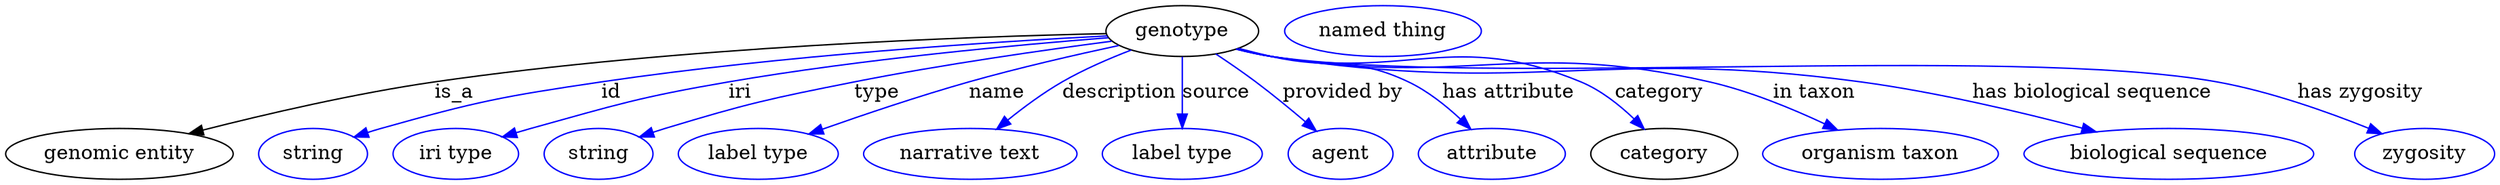 digraph {
	graph [bb="0,0,1762,123"];
	node [label="\N"];
	genotype	 [height=0.5,
		label=genotype,
		pos="832.59,105",
		width=1.4985];
	"genomic entity"	 [height=0.5,
		pos="80.593,18",
		width=2.2387];
	genotype -> "genomic entity"	 [label=is_a,
		lp="318.59,61.5",
		pos="e,131.77,32.046 778.71,104.09 682.86,101.86 476.63,94.291 304.59,69 248.83,60.802 186.38,46.115 141.61,34.6"];
	id	 [color=blue,
		height=0.5,
		label=string,
		pos="217.59,18",
		width=1.0652];
	genotype -> id	 [color=blue,
		label=id,
		lp="430.59,61.5",
		pos="e,246.8,29.763 779.09,102.31 700.74,97.917 550.34,87.748 423.59,69 352.63,58.503 334.49,55.986 265.59,36 262.61,35.135 259.55,34.172 \
256.49,33.153",
		style=solid];
	iri	 [color=blue,
		height=0.5,
		label="iri type",
		pos="318.59,18",
		width=1.2277];
	genotype -> iri	 [color=blue,
		label=iri,
		lp="523.59,61.5",
		pos="e,352.14,29.731 779.89,100.86 716.77,95.481 607.99,84.854 515.59,69 451.31,57.969 435.38,53.666 372.59,36 369.06,35.005 365.41,33.919 \
361.75,32.789",
		style=solid];
	type	 [color=blue,
		height=0.5,
		label=string,
		pos="419.59,18",
		width=1.0652];
	genotype -> type	 [color=blue,
		label=type,
		lp="611.59,61.5",
		pos="e,448.73,29.811 781.36,99.168 709.73,90.157 576.15,70.219 466.59,36 463.86,35.145 461.05,34.214 458.23,33.24",
		style=solid];
	name	 [color=blue,
		height=0.5,
		label="label type",
		pos="532.59,18",
		width=1.5707];
	genotype -> name	 [color=blue,
		label=name,
		lp="702.59,61.5",
		pos="e,569.58,31.641 787.02,95.21 757.14,88.51 717.32,79.049 682.59,69 647.58,58.869 608.62,45.561 579.18,35.079",
		style=solid];
	description	 [color=blue,
		height=0.5,
		label="narrative text",
		pos="682.59,18",
		width=2.0943];
	genotype -> description	 [color=blue,
		label=description,
		lp="787.59,61.5",
		pos="e,701.74,35.579 795.11,91.914 779.62,85.85 761.77,77.989 746.59,69 733.73,61.385 720.64,51.418 709.67,42.317",
		style=solid];
	source	 [color=blue,
		height=0.5,
		label="label type",
		pos="832.59,18",
		width=1.5707];
	genotype -> source	 [color=blue,
		label=source,
		lp="857.09,61.5",
		pos="e,832.59,36.003 832.59,86.974 832.59,75.192 832.59,59.561 832.59,46.158",
		style=solid];
	"provided by"	 [color=blue,
		height=0.5,
		label=agent,
		pos="944.59,18",
		width=1.0291];
	genotype -> "provided by"	 [color=blue,
		label="provided by",
		lp="947.09,61.5",
		pos="e,927.23,33.951 857.55,88.913 866.55,82.888 876.68,75.841 885.59,69 897.15,60.13 909.41,49.709 919.74,40.607",
		style=solid];
	"has attribute"	 [color=blue,
		height=0.5,
		label=attribute,
		pos="1051.6,18",
		width=1.4443];
	genotype -> "has attribute"	 [color=blue,
		label="has attribute",
		lp="1063.6,61.5",
		pos="e,1036.6,35.382 872.46,92.774 879.78,90.713 887.39,88.695 894.59,87 938.12,76.752 953.33,88.475 993.59,69 1006.9,62.579 1019.4,52.264 \
1029.5,42.584",
		style=solid];
	category	 [height=0.5,
		pos="1173.6,18",
		width=1.4443];
	genotype -> category	 [color=blue,
		label=category,
		lp="1170.6,61.5",
		pos="e,1159,35.408 871.33,92.46 878.98,90.354 886.99,88.401 894.59,87 991.08,69.234 1024.1,106.95 1114.6,69 1128.5,63.157 1141.5,52.721 \
1151.7,42.805",
		style=solid];
	"in taxon"	 [color=blue,
		height=0.5,
		label="organism taxon",
		pos="1326.6,18",
		width=2.3109];
	genotype -> "in taxon"	 [color=blue,
		label="in taxon",
		lp="1280.6,61.5",
		pos="e,1295.5,34.729 871.31,92.314 878.95,90.22 886.97,88.309 894.59,87 1031.5,63.488 1071.3,100.63 1206.6,69 1234.3,62.521 1263.7,50.111 \
1286.5,39.155",
		style=solid];
	"has biological sequence"	 [color=blue,
		height=0.5,
		label="biological sequence",
		pos="1530.6,18",
		width=2.8525];
	genotype -> "has biological sequence"	 [color=blue,
		label="has biological sequence",
		lp="1478.1,61.5",
		pos="e,1477.2,33.52 870.96,92.315 878.71,90.193 886.85,88.271 894.59,87 1078.5,56.799 1128.9,94.435 1313.6,69 1366.1,61.774 1424.4,47.701 \
1467.4,36.165",
		style=solid];
	"has zygosity"	 [color=blue,
		height=0.5,
		label=zygosity,
		pos="1712.6,18",
		width=1.3721];
	genotype -> "has zygosity"	 [color=blue,
		label="has zygosity",
		lp="1665.1,61.5",
		pos="e,1681.7,32.046 870.94,92.215 878.69,90.102 886.84,88.209 894.59,87 1042.4,63.955 1420.5,96.149 1567.6,69 1604.1,62.257 1643.8,47.758 \
1672.4,35.937",
		style=solid];
	"named thing_category"	 [color=blue,
		height=0.5,
		label="named thing",
		pos="973.59,105",
		width=1.9318];
}
